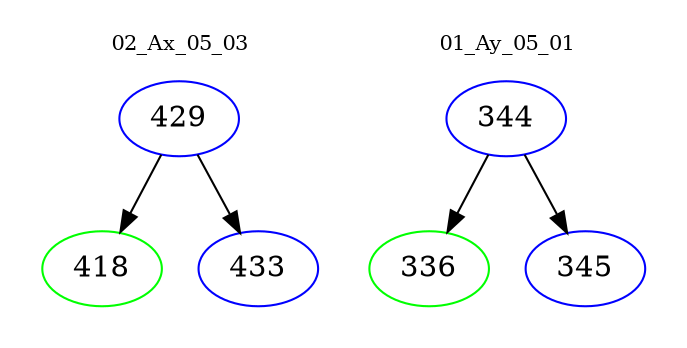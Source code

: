 digraph{
subgraph cluster_0 {
color = white
label = "02_Ax_05_03";
fontsize=10;
T0_429 [label="429", color="blue"]
T0_429 -> T0_418 [color="black"]
T0_418 [label="418", color="green"]
T0_429 -> T0_433 [color="black"]
T0_433 [label="433", color="blue"]
}
subgraph cluster_1 {
color = white
label = "01_Ay_05_01";
fontsize=10;
T1_344 [label="344", color="blue"]
T1_344 -> T1_336 [color="black"]
T1_336 [label="336", color="green"]
T1_344 -> T1_345 [color="black"]
T1_345 [label="345", color="blue"]
}
}
